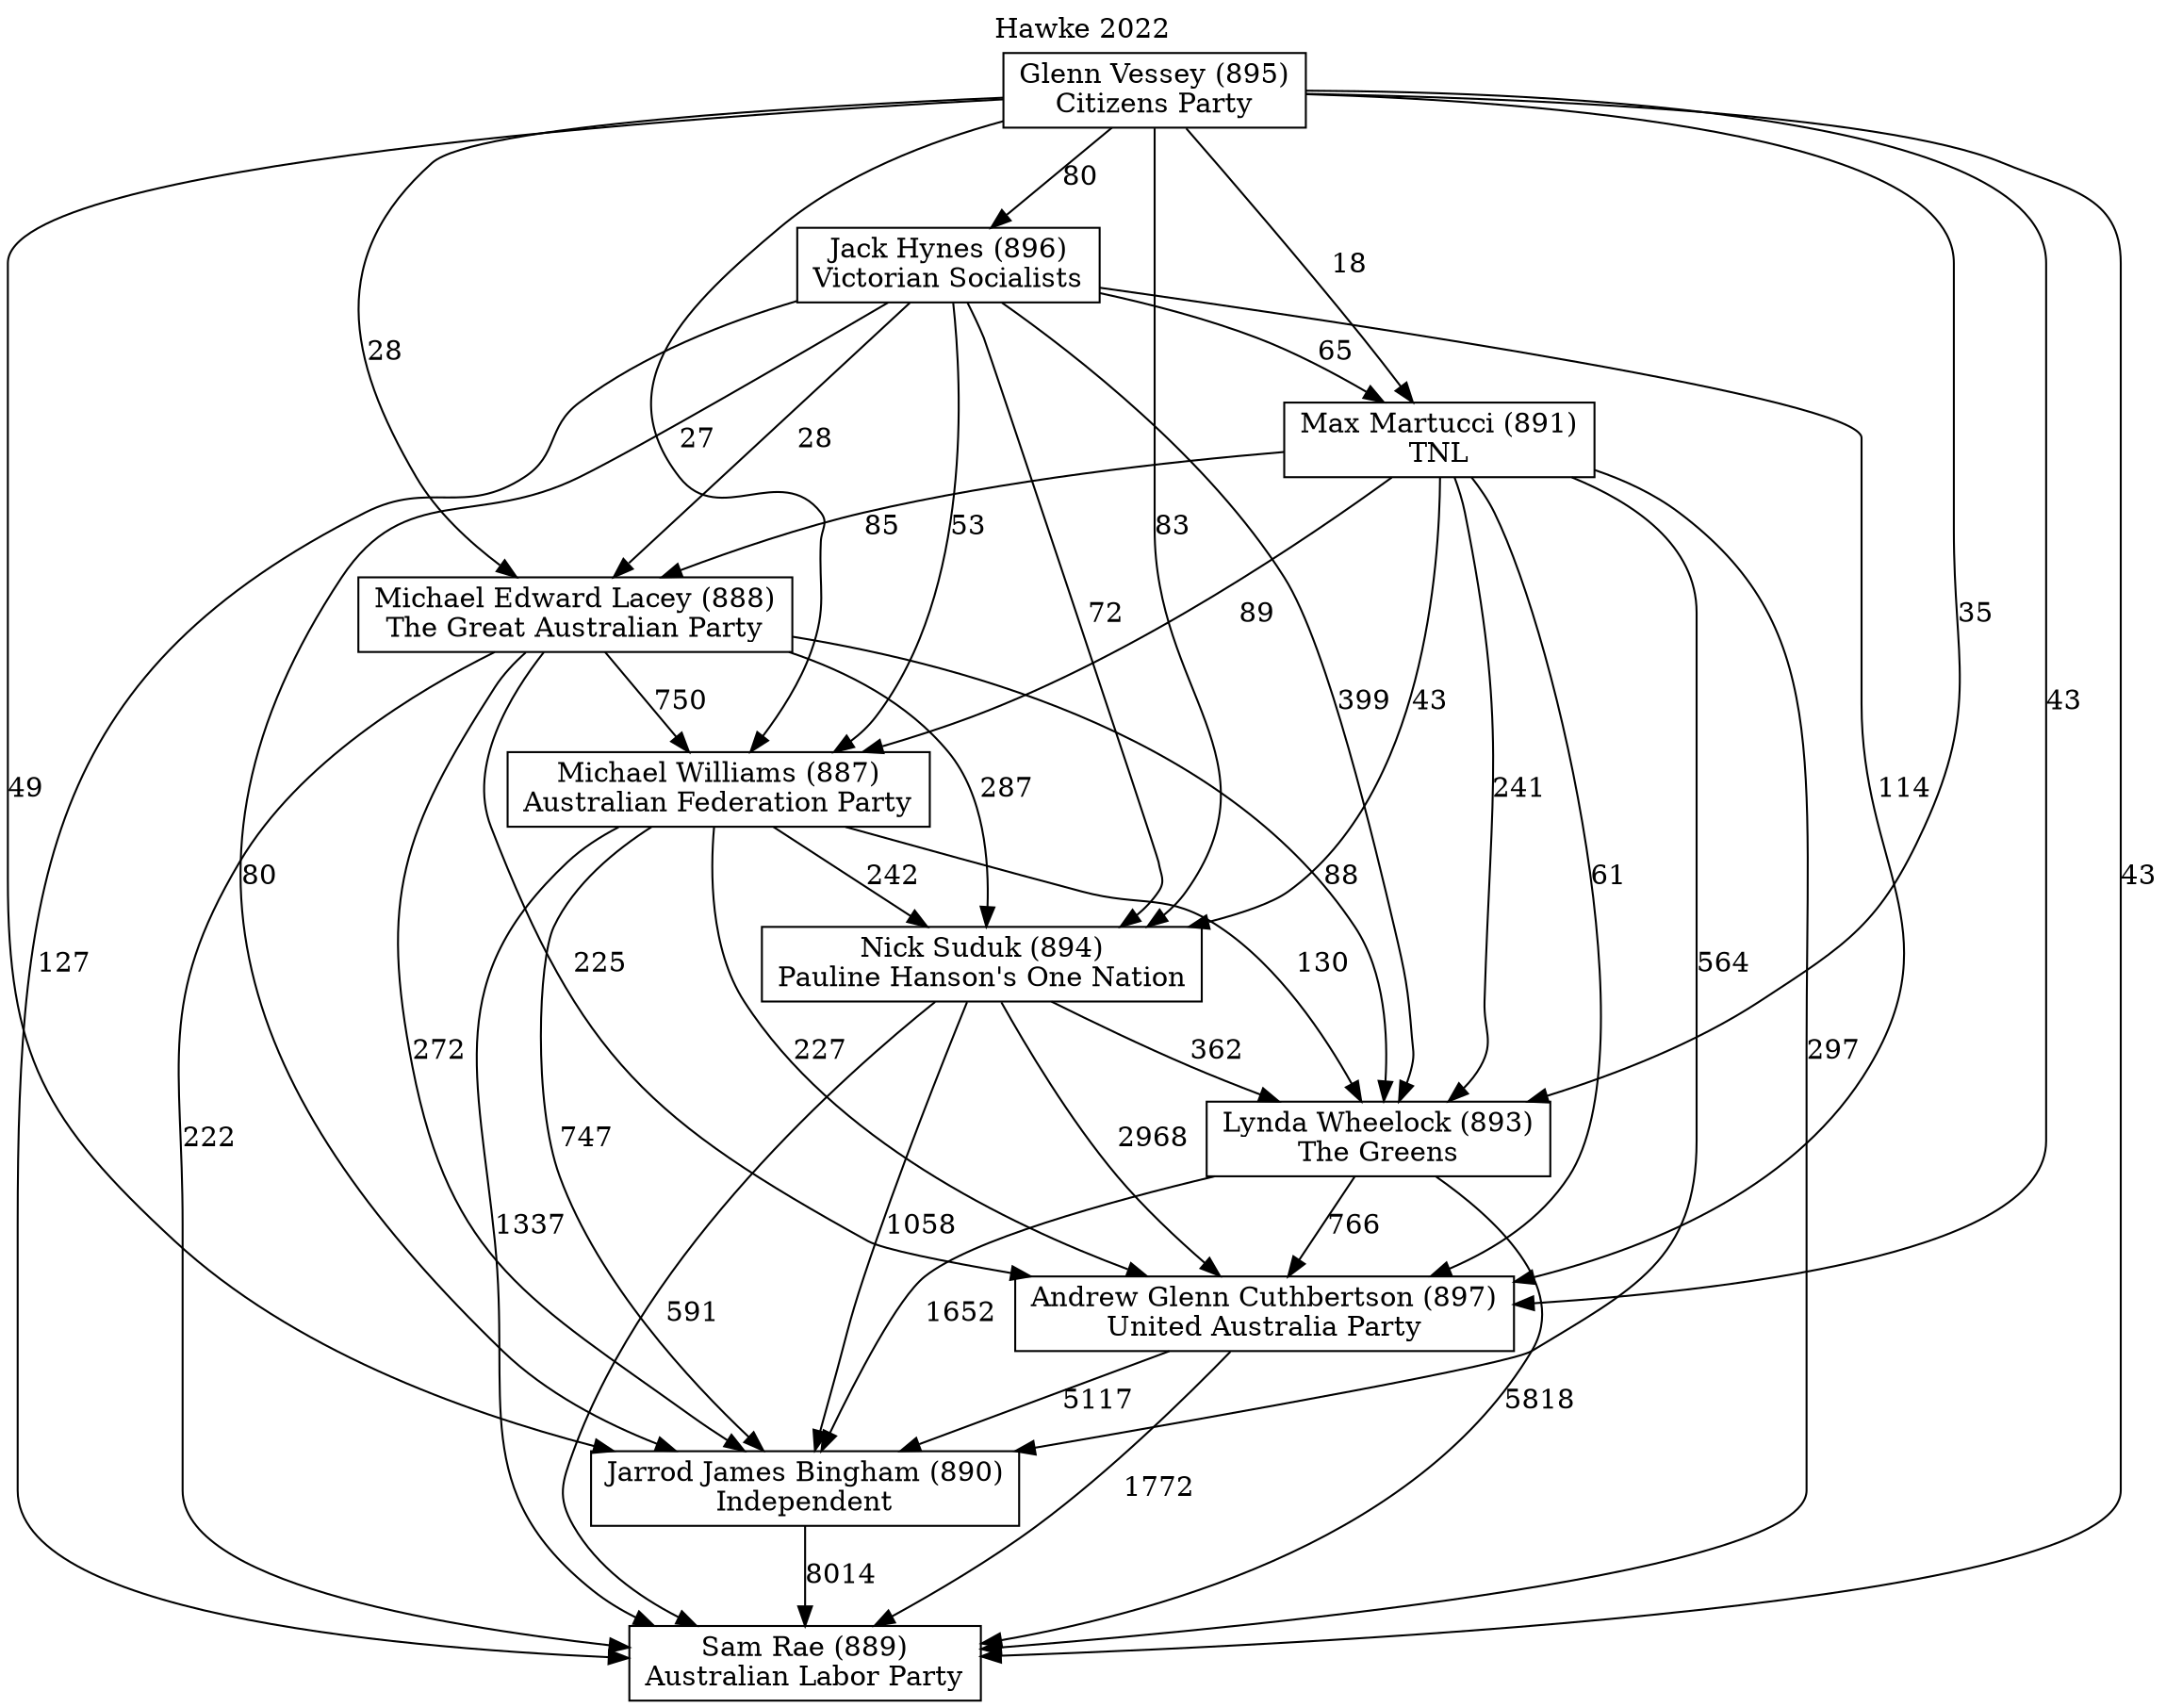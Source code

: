 // House preference flow
digraph "Sam Rae (889)_Hawke_2022" {
	graph [label="Hawke 2022" labelloc=t mclimit=10]
	node [shape=box]
	"Michael Williams (887)" [label="Michael Williams (887)
Australian Federation Party"]
	"Nick Suduk (894)" [label="Nick Suduk (894)
Pauline Hanson's One Nation"]
	"Max Martucci (891)" [label="Max Martucci (891)
TNL"]
	"Jack Hynes (896)" [label="Jack Hynes (896)
Victorian Socialists"]
	"Jarrod James Bingham (890)" [label="Jarrod James Bingham (890)
Independent"]
	"Lynda Wheelock (893)" [label="Lynda Wheelock (893)
The Greens"]
	"Glenn Vessey (895)" [label="Glenn Vessey (895)
Citizens Party"]
	"Sam Rae (889)" [label="Sam Rae (889)
Australian Labor Party"]
	"Andrew Glenn Cuthbertson (897)" [label="Andrew Glenn Cuthbertson (897)
United Australia Party"]
	"Michael Edward Lacey (888)" [label="Michael Edward Lacey (888)
The Great Australian Party"]
	"Jack Hynes (896)" -> "Nick Suduk (894)" [label=72]
	"Michael Edward Lacey (888)" -> "Andrew Glenn Cuthbertson (897)" [label=225]
	"Glenn Vessey (895)" -> "Lynda Wheelock (893)" [label=35]
	"Jack Hynes (896)" -> "Jarrod James Bingham (890)" [label=80]
	"Jack Hynes (896)" -> "Max Martucci (891)" [label=65]
	"Lynda Wheelock (893)" -> "Sam Rae (889)" [label=5818]
	"Michael Williams (887)" -> "Sam Rae (889)" [label=1337]
	"Max Martucci (891)" -> "Lynda Wheelock (893)" [label=241]
	"Michael Williams (887)" -> "Jarrod James Bingham (890)" [label=747]
	"Lynda Wheelock (893)" -> "Jarrod James Bingham (890)" [label=1652]
	"Michael Williams (887)" -> "Lynda Wheelock (893)" [label=130]
	"Glenn Vessey (895)" -> "Andrew Glenn Cuthbertson (897)" [label=43]
	"Andrew Glenn Cuthbertson (897)" -> "Sam Rae (889)" [label=1772]
	"Jack Hynes (896)" -> "Andrew Glenn Cuthbertson (897)" [label=114]
	"Max Martucci (891)" -> "Jarrod James Bingham (890)" [label=564]
	"Glenn Vessey (895)" -> "Michael Edward Lacey (888)" [label=28]
	"Michael Edward Lacey (888)" -> "Sam Rae (889)" [label=222]
	"Jack Hynes (896)" -> "Michael Williams (887)" [label=53]
	"Jack Hynes (896)" -> "Michael Edward Lacey (888)" [label=28]
	"Michael Edward Lacey (888)" -> "Jarrod James Bingham (890)" [label=272]
	"Nick Suduk (894)" -> "Sam Rae (889)" [label=591]
	"Michael Edward Lacey (888)" -> "Nick Suduk (894)" [label=287]
	"Jarrod James Bingham (890)" -> "Sam Rae (889)" [label=8014]
	"Glenn Vessey (895)" -> "Jack Hynes (896)" [label=80]
	"Nick Suduk (894)" -> "Andrew Glenn Cuthbertson (897)" [label=2968]
	"Nick Suduk (894)" -> "Lynda Wheelock (893)" [label=362]
	"Jack Hynes (896)" -> "Sam Rae (889)" [label=127]
	"Glenn Vessey (895)" -> "Max Martucci (891)" [label=18]
	"Andrew Glenn Cuthbertson (897)" -> "Jarrod James Bingham (890)" [label=5117]
	"Max Martucci (891)" -> "Sam Rae (889)" [label=297]
	"Glenn Vessey (895)" -> "Sam Rae (889)" [label=43]
	"Michael Williams (887)" -> "Andrew Glenn Cuthbertson (897)" [label=227]
	"Max Martucci (891)" -> "Nick Suduk (894)" [label=43]
	"Max Martucci (891)" -> "Michael Williams (887)" [label=89]
	"Max Martucci (891)" -> "Andrew Glenn Cuthbertson (897)" [label=61]
	"Michael Edward Lacey (888)" -> "Lynda Wheelock (893)" [label=88]
	"Michael Williams (887)" -> "Nick Suduk (894)" [label=242]
	"Nick Suduk (894)" -> "Jarrod James Bingham (890)" [label=1058]
	"Lynda Wheelock (893)" -> "Andrew Glenn Cuthbertson (897)" [label=766]
	"Glenn Vessey (895)" -> "Michael Williams (887)" [label=27]
	"Max Martucci (891)" -> "Michael Edward Lacey (888)" [label=85]
	"Michael Edward Lacey (888)" -> "Michael Williams (887)" [label=750]
	"Jack Hynes (896)" -> "Lynda Wheelock (893)" [label=399]
	"Glenn Vessey (895)" -> "Nick Suduk (894)" [label=83]
	"Glenn Vessey (895)" -> "Jarrod James Bingham (890)" [label=49]
}
